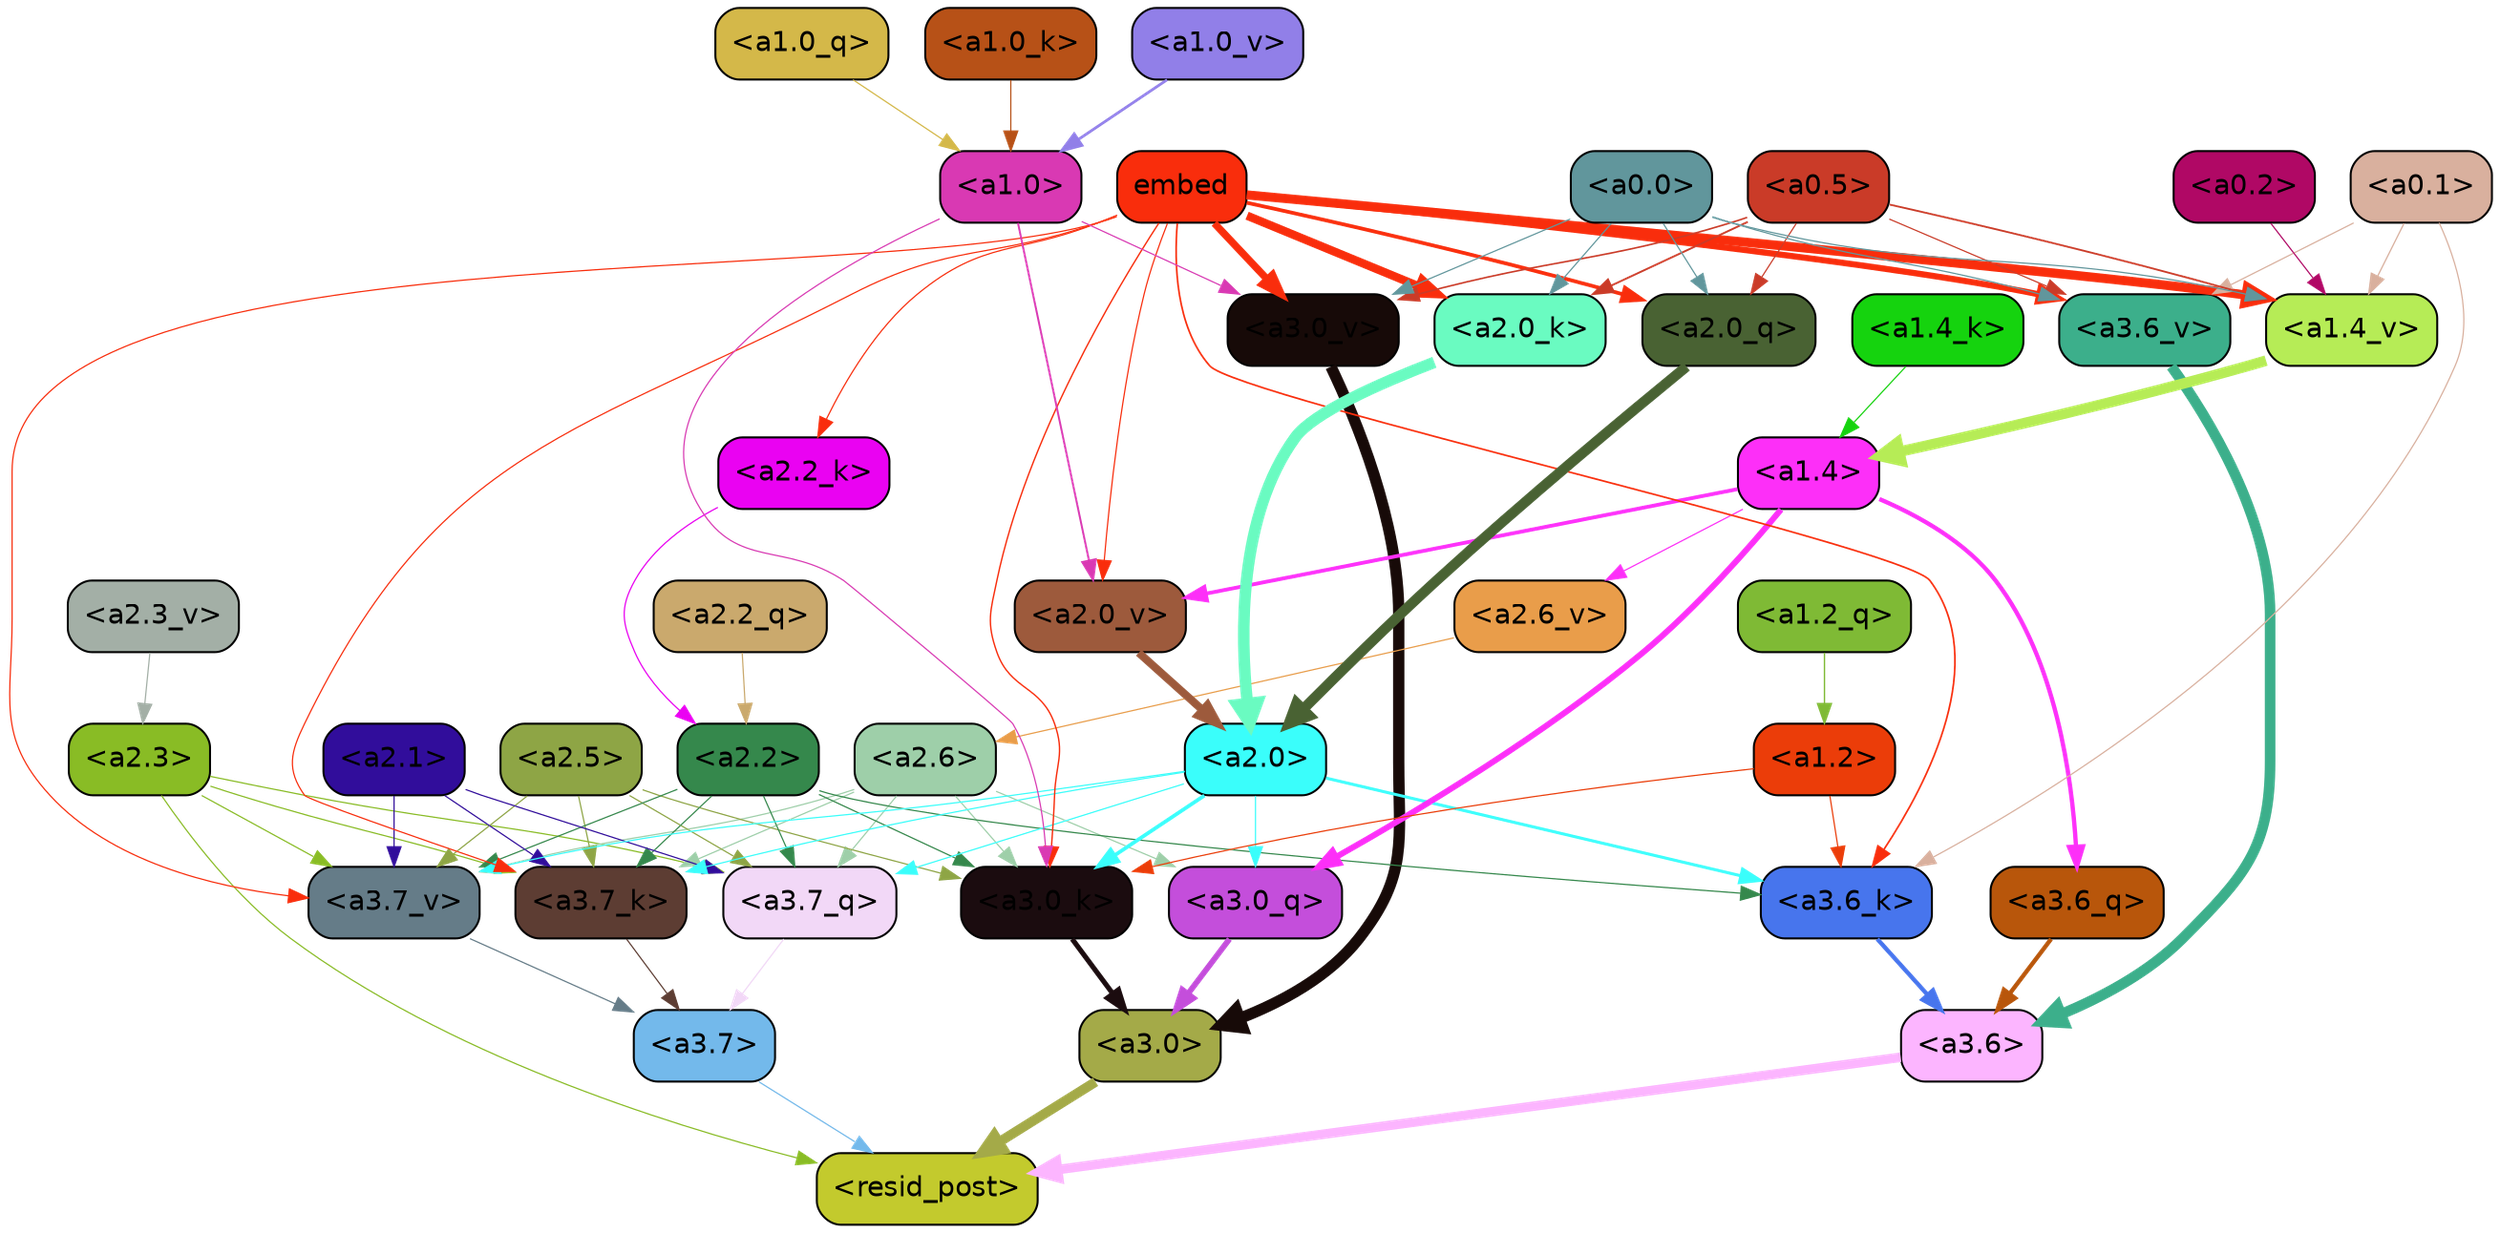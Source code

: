 strict digraph "" {
	graph [bgcolor=transparent,
		layout=dot,
		overlap=false,
		splines=true
	];
	"<a3.7>"	[color=black,
		fillcolor="#73b9eb",
		fontname=Helvetica,
		shape=box,
		style="filled, rounded"];
	"<resid_post>"	[color=black,
		fillcolor="#c3ca2d",
		fontname=Helvetica,
		shape=box,
		style="filled, rounded"];
	"<a3.7>" -> "<resid_post>"	[color="#73b9eb",
		penwidth=0.6];
	"<a3.6>"	[color=black,
		fillcolor="#fcb5ff",
		fontname=Helvetica,
		shape=box,
		style="filled, rounded"];
	"<a3.6>" -> "<resid_post>"	[color="#fcb5ff",
		penwidth=4.752790808677673];
	"<a3.0>"	[color=black,
		fillcolor="#a4aa48",
		fontname=Helvetica,
		shape=box,
		style="filled, rounded"];
	"<a3.0>" -> "<resid_post>"	[color="#a4aa48",
		penwidth=4.897669434547424];
	"<a2.3>"	[color=black,
		fillcolor="#89bc25",
		fontname=Helvetica,
		shape=box,
		style="filled, rounded"];
	"<a2.3>" -> "<resid_post>"	[color="#89bc25",
		penwidth=0.6];
	"<a3.7_q>"	[color=black,
		fillcolor="#f2d8f7",
		fontname=Helvetica,
		shape=box,
		style="filled, rounded"];
	"<a2.3>" -> "<a3.7_q>"	[color="#89bc25",
		penwidth=0.6];
	"<a3.7_k>"	[color=black,
		fillcolor="#5d3d33",
		fontname=Helvetica,
		shape=box,
		style="filled, rounded"];
	"<a2.3>" -> "<a3.7_k>"	[color="#89bc25",
		penwidth=0.6];
	"<a3.7_v>"	[color=black,
		fillcolor="#657c88",
		fontname=Helvetica,
		shape=box,
		style="filled, rounded"];
	"<a2.3>" -> "<a3.7_v>"	[color="#89bc25",
		penwidth=0.6];
	"<a3.7_q>" -> "<a3.7>"	[color="#f2d8f7",
		penwidth=0.6];
	"<a3.6_q>"	[color=black,
		fillcolor="#b8560b",
		fontname=Helvetica,
		shape=box,
		style="filled, rounded"];
	"<a3.6_q>" -> "<a3.6>"	[color="#b8560b",
		penwidth=2.160832464694977];
	"<a3.0_q>"	[color=black,
		fillcolor="#c44edb",
		fontname=Helvetica,
		shape=box,
		style="filled, rounded"];
	"<a3.0_q>" -> "<a3.0>"	[color="#c44edb",
		penwidth=2.870753765106201];
	"<a3.7_k>" -> "<a3.7>"	[color="#5d3d33",
		penwidth=0.6];
	"<a3.6_k>"	[color=black,
		fillcolor="#4775ed",
		fontname=Helvetica,
		shape=box,
		style="filled, rounded"];
	"<a3.6_k>" -> "<a3.6>"	[color="#4775ed",
		penwidth=2.13908451795578];
	"<a3.0_k>"	[color=black,
		fillcolor="#1b0c0f",
		fontname=Helvetica,
		shape=box,
		style="filled, rounded"];
	"<a3.0_k>" -> "<a3.0>"	[color="#1b0c0f",
		penwidth=2.520303964614868];
	"<a3.7_v>" -> "<a3.7>"	[color="#657c88",
		penwidth=0.6];
	"<a3.6_v>"	[color=black,
		fillcolor="#3caf8b",
		fontname=Helvetica,
		shape=box,
		style="filled, rounded"];
	"<a3.6_v>" -> "<a3.6>"	[color="#3caf8b",
		penwidth=5.297133803367615];
	"<a3.0_v>"	[color=black,
		fillcolor="#170a08",
		fontname=Helvetica,
		shape=box,
		style="filled, rounded"];
	"<a3.0_v>" -> "<a3.0>"	[color="#170a08",
		penwidth=5.680712580680847];
	"<a2.6>"	[color=black,
		fillcolor="#9ecfa9",
		fontname=Helvetica,
		shape=box,
		style="filled, rounded"];
	"<a2.6>" -> "<a3.7_q>"	[color="#9ecfa9",
		penwidth=0.6];
	"<a2.6>" -> "<a3.0_q>"	[color="#9ecfa9",
		penwidth=0.6];
	"<a2.6>" -> "<a3.7_k>"	[color="#9ecfa9",
		penwidth=0.6];
	"<a2.6>" -> "<a3.0_k>"	[color="#9ecfa9",
		penwidth=0.6];
	"<a2.6>" -> "<a3.7_v>"	[color="#9ecfa9",
		penwidth=0.6];
	"<a2.5>"	[color=black,
		fillcolor="#8ea545",
		fontname=Helvetica,
		shape=box,
		style="filled, rounded"];
	"<a2.5>" -> "<a3.7_q>"	[color="#8ea545",
		penwidth=0.6];
	"<a2.5>" -> "<a3.7_k>"	[color="#8ea545",
		penwidth=0.6];
	"<a2.5>" -> "<a3.0_k>"	[color="#8ea545",
		penwidth=0.6];
	"<a2.5>" -> "<a3.7_v>"	[color="#8ea545",
		penwidth=0.6];
	"<a2.2>"	[color=black,
		fillcolor="#35884c",
		fontname=Helvetica,
		shape=box,
		style="filled, rounded"];
	"<a2.2>" -> "<a3.7_q>"	[color="#35884c",
		penwidth=0.6];
	"<a2.2>" -> "<a3.7_k>"	[color="#35884c",
		penwidth=0.6];
	"<a2.2>" -> "<a3.6_k>"	[color="#35884c",
		penwidth=0.6];
	"<a2.2>" -> "<a3.0_k>"	[color="#35884c",
		penwidth=0.6];
	"<a2.2>" -> "<a3.7_v>"	[color="#35884c",
		penwidth=0.6];
	"<a2.1>"	[color=black,
		fillcolor="#310d9b",
		fontname=Helvetica,
		shape=box,
		style="filled, rounded"];
	"<a2.1>" -> "<a3.7_q>"	[color="#310d9b",
		penwidth=0.6];
	"<a2.1>" -> "<a3.7_k>"	[color="#310d9b",
		penwidth=0.6];
	"<a2.1>" -> "<a3.7_v>"	[color="#310d9b",
		penwidth=0.6];
	"<a2.0>"	[color=black,
		fillcolor="#3afefb",
		fontname=Helvetica,
		shape=box,
		style="filled, rounded"];
	"<a2.0>" -> "<a3.7_q>"	[color="#3afefb",
		penwidth=0.6];
	"<a2.0>" -> "<a3.0_q>"	[color="#3afefb",
		penwidth=0.6];
	"<a2.0>" -> "<a3.7_k>"	[color="#3afefb",
		penwidth=0.6];
	"<a2.0>" -> "<a3.6_k>"	[color="#3afefb",
		penwidth=1.4811622872948647];
	"<a2.0>" -> "<a3.0_k>"	[color="#3afefb",
		penwidth=1.8632715698331594];
	"<a2.0>" -> "<a3.7_v>"	[color="#3afefb",
		penwidth=0.6];
	"<a1.4>"	[color=black,
		fillcolor="#fd2ff8",
		fontname=Helvetica,
		shape=box,
		style="filled, rounded"];
	"<a1.4>" -> "<a3.6_q>"	[color="#fd2ff8",
		penwidth=2.1468575447797775];
	"<a1.4>" -> "<a3.0_q>"	[color="#fd2ff8",
		penwidth=3.0006065368652344];
	"<a2.6_v>"	[color=black,
		fillcolor="#e99d4a",
		fontname=Helvetica,
		shape=box,
		style="filled, rounded"];
	"<a1.4>" -> "<a2.6_v>"	[color="#fd2ff8",
		penwidth=0.6];
	"<a2.0_v>"	[color=black,
		fillcolor="#9d5a3c",
		fontname=Helvetica,
		shape=box,
		style="filled, rounded"];
	"<a1.4>" -> "<a2.0_v>"	[color="#fd2ff8",
		penwidth=1.8759949803352356];
	embed	[color=black,
		fillcolor="#f92d0c",
		fontname=Helvetica,
		shape=box,
		style="filled, rounded"];
	embed -> "<a3.7_k>"	[color="#f92d0c",
		penwidth=0.6];
	embed -> "<a3.6_k>"	[color="#f92d0c",
		penwidth=0.8410270567983389];
	embed -> "<a3.0_k>"	[color="#f92d0c",
		penwidth=0.691851794719696];
	embed -> "<a3.7_v>"	[color="#f92d0c",
		penwidth=0.6];
	embed -> "<a3.6_v>"	[color="#f92d0c",
		penwidth=3.0758190751075745];
	embed -> "<a3.0_v>"	[color="#f92d0c",
		penwidth=3.6927278637886047];
	"<a2.0_q>"	[color=black,
		fillcolor="#496233",
		fontname=Helvetica,
		shape=box,
		style="filled, rounded"];
	embed -> "<a2.0_q>"	[color="#f92d0c",
		penwidth=1.8617419600486755];
	"<a2.2_k>"	[color=black,
		fillcolor="#ea02f2",
		fontname=Helvetica,
		shape=box,
		style="filled, rounded"];
	embed -> "<a2.2_k>"	[color="#f92d0c",
		penwidth=0.6];
	"<a2.0_k>"	[color=black,
		fillcolor="#6afbc1",
		fontname=Helvetica,
		shape=box,
		style="filled, rounded"];
	embed -> "<a2.0_k>"	[color="#f92d0c",
		penwidth=4.189224064350128];
	embed -> "<a2.0_v>"	[color="#f92d0c",
		penwidth=0.6];
	"<a1.4_v>"	[color=black,
		fillcolor="#b6ec56",
		fontname=Helvetica,
		shape=box,
		style="filled, rounded"];
	embed -> "<a1.4_v>"	[color="#f92d0c",
		penwidth=4.585226953029633];
	"<a1.2>"	[color=black,
		fillcolor="#eb3d09",
		fontname=Helvetica,
		shape=box,
		style="filled, rounded"];
	"<a1.2>" -> "<a3.6_k>"	[color="#eb3d09",
		penwidth=0.6];
	"<a1.2>" -> "<a3.0_k>"	[color="#eb3d09",
		penwidth=0.6];
	"<a0.1>"	[color=black,
		fillcolor="#d9b09e",
		fontname=Helvetica,
		shape=box,
		style="filled, rounded"];
	"<a0.1>" -> "<a3.6_k>"	[color="#d9b09e",
		penwidth=0.6];
	"<a0.1>" -> "<a3.6_v>"	[color="#d9b09e",
		penwidth=0.6];
	"<a0.1>" -> "<a1.4_v>"	[color="#d9b09e",
		penwidth=0.6243228018283844];
	"<a1.0>"	[color=black,
		fillcolor="#d939b3",
		fontname=Helvetica,
		shape=box,
		style="filled, rounded"];
	"<a1.0>" -> "<a3.0_k>"	[color="#d939b3",
		penwidth=0.6];
	"<a1.0>" -> "<a3.0_v>"	[color="#d939b3",
		penwidth=0.6];
	"<a1.0>" -> "<a2.0_v>"	[color="#d939b3",
		penwidth=0.9620223194360733];
	"<a0.5>"	[color=black,
		fillcolor="#ca3b28",
		fontname=Helvetica,
		shape=box,
		style="filled, rounded"];
	"<a0.5>" -> "<a3.6_v>"	[color="#ca3b28",
		penwidth=0.6];
	"<a0.5>" -> "<a3.0_v>"	[color="#ca3b28",
		penwidth=0.8028683364391327];
	"<a0.5>" -> "<a2.0_q>"	[color="#ca3b28",
		penwidth=0.6];
	"<a0.5>" -> "<a2.0_k>"	[color="#ca3b28",
		penwidth=0.9350990951061249];
	"<a0.5>" -> "<a1.4_v>"	[color="#ca3b28",
		penwidth=0.9007003456354141];
	"<a0.0>"	[color=black,
		fillcolor="#61969c",
		fontname=Helvetica,
		shape=box,
		style="filled, rounded"];
	"<a0.0>" -> "<a3.6_v>"	[color="#61969c",
		penwidth=0.6];
	"<a0.0>" -> "<a3.0_v>"	[color="#61969c",
		penwidth=0.6];
	"<a0.0>" -> "<a2.0_q>"	[color="#61969c",
		penwidth=0.6];
	"<a0.0>" -> "<a2.0_k>"	[color="#61969c",
		penwidth=0.6];
	"<a0.0>" -> "<a1.4_v>"	[color="#61969c",
		penwidth=0.6];
	"<a2.2_q>"	[color=black,
		fillcolor="#caa96d",
		fontname=Helvetica,
		shape=box,
		style="filled, rounded"];
	"<a2.2_q>" -> "<a2.2>"	[color="#caa96d",
		penwidth=0.6];
	"<a2.0_q>" -> "<a2.0>"	[color="#496233",
		penwidth=5.1847569942474365];
	"<a2.2_k>" -> "<a2.2>"	[color="#ea02f2",
		penwidth=0.6149471998214722];
	"<a2.0_k>" -> "<a2.0>"	[color="#6afbc1",
		penwidth=5.773491740226746];
	"<a2.6_v>" -> "<a2.6>"	[color="#e99d4a",
		penwidth=0.6];
	"<a2.3_v>"	[color=black,
		fillcolor="#a3afa6",
		fontname=Helvetica,
		shape=box,
		style="filled, rounded"];
	"<a2.3_v>" -> "<a2.3>"	[color="#a3afa6",
		penwidth=0.6];
	"<a2.0_v>" -> "<a2.0>"	[color="#9d5a3c",
		penwidth=3.9731863737106323];
	"<a1.2_q>"	[color=black,
		fillcolor="#7fba35",
		fontname=Helvetica,
		shape=box,
		style="filled, rounded"];
	"<a1.2_q>" -> "<a1.2>"	[color="#7fba35",
		penwidth=0.6863181293010712];
	"<a1.0_q>"	[color=black,
		fillcolor="#d4b849",
		fontname=Helvetica,
		shape=box,
		style="filled, rounded"];
	"<a1.0_q>" -> "<a1.0>"	[color="#d4b849",
		penwidth=0.6];
	"<a1.4_k>"	[color=black,
		fillcolor="#15d30e",
		fontname=Helvetica,
		shape=box,
		style="filled, rounded"];
	"<a1.4_k>" -> "<a1.4>"	[color="#15d30e",
		penwidth=0.6];
	"<a1.0_k>"	[color=black,
		fillcolor="#b75117",
		fontname=Helvetica,
		shape=box,
		style="filled, rounded"];
	"<a1.0_k>" -> "<a1.0>"	[color="#b75117",
		penwidth=0.6];
	"<a1.4_v>" -> "<a1.4>"	[color="#b6ec56",
		penwidth=5.299546539783478];
	"<a1.0_v>"	[color=black,
		fillcolor="#917fe8",
		fontname=Helvetica,
		shape=box,
		style="filled, rounded"];
	"<a1.0_v>" -> "<a1.0>"	[color="#917fe8",
		penwidth=1.3690393567085266];
	"<a0.2>"	[color=black,
		fillcolor="#b00865",
		fontname=Helvetica,
		shape=box,
		style="filled, rounded"];
	"<a0.2>" -> "<a1.4_v>"	[color="#b00865",
		penwidth=0.6];
}
